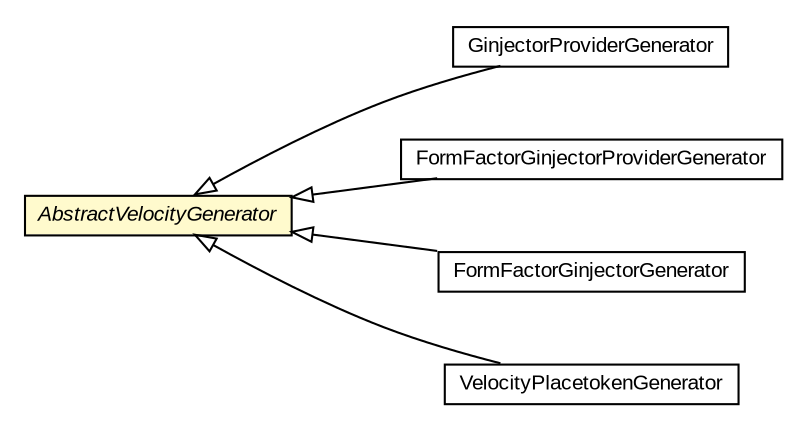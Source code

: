 #!/usr/local/bin/dot
#
# Class diagram 
# Generated by UMLGraph version R5_6-24-gf6e263 (http://www.umlgraph.org/)
#

digraph G {
	edge [fontname="arial",fontsize=10,labelfontname="arial",labelfontsize=10];
	node [fontname="arial",fontsize=10,shape=plaintext];
	nodesep=0.25;
	ranksep=0.5;
	rankdir=LR;
	// com.gwtplatform.mvp.rebind.velocity.AbstractVelocityGenerator
	c102712 [label=<<table title="com.gwtplatform.mvp.rebind.velocity.AbstractVelocityGenerator" border="0" cellborder="1" cellspacing="0" cellpadding="2" port="p" bgcolor="lemonChiffon" href="./AbstractVelocityGenerator.html">
		<tr><td><table border="0" cellspacing="0" cellpadding="1">
<tr><td align="center" balign="center"><font face="arial italic"> AbstractVelocityGenerator </font></td></tr>
		</table></td></tr>
		</table>>, URL="./AbstractVelocityGenerator.html", fontname="arial", fontcolor="black", fontsize=10.0];
	// com.gwtplatform.mvp.rebind.velocity.ginjectors.GinjectorProviderGenerator
	c102713 [label=<<table title="com.gwtplatform.mvp.rebind.velocity.ginjectors.GinjectorProviderGenerator" border="0" cellborder="1" cellspacing="0" cellpadding="2" port="p" href="./ginjectors/GinjectorProviderGenerator.html">
		<tr><td><table border="0" cellspacing="0" cellpadding="1">
<tr><td align="center" balign="center"> GinjectorProviderGenerator </td></tr>
		</table></td></tr>
		</table>>, URL="./ginjectors/GinjectorProviderGenerator.html", fontname="arial", fontcolor="black", fontsize=10.0];
	// com.gwtplatform.mvp.rebind.velocity.ginjectors.FormFactorGinjectorProviderGenerator
	c102714 [label=<<table title="com.gwtplatform.mvp.rebind.velocity.ginjectors.FormFactorGinjectorProviderGenerator" border="0" cellborder="1" cellspacing="0" cellpadding="2" port="p" href="./ginjectors/FormFactorGinjectorProviderGenerator.html">
		<tr><td><table border="0" cellspacing="0" cellpadding="1">
<tr><td align="center" balign="center"> FormFactorGinjectorProviderGenerator </td></tr>
		</table></td></tr>
		</table>>, URL="./ginjectors/FormFactorGinjectorProviderGenerator.html", fontname="arial", fontcolor="black", fontsize=10.0];
	// com.gwtplatform.mvp.rebind.velocity.ginjectors.FormFactorGinjectorGenerator
	c102715 [label=<<table title="com.gwtplatform.mvp.rebind.velocity.ginjectors.FormFactorGinjectorGenerator" border="0" cellborder="1" cellspacing="0" cellpadding="2" port="p" href="./ginjectors/FormFactorGinjectorGenerator.html">
		<tr><td><table border="0" cellspacing="0" cellpadding="1">
<tr><td align="center" balign="center"> FormFactorGinjectorGenerator </td></tr>
		</table></td></tr>
		</table>>, URL="./ginjectors/FormFactorGinjectorGenerator.html", fontname="arial", fontcolor="black", fontsize=10.0];
	// com.gwtplatform.mvp.rebind.velocity.proxy.VelocityPlacetokenGenerator
	c102717 [label=<<table title="com.gwtplatform.mvp.rebind.velocity.proxy.VelocityPlacetokenGenerator" border="0" cellborder="1" cellspacing="0" cellpadding="2" port="p" href="./proxy/VelocityPlacetokenGenerator.html">
		<tr><td><table border="0" cellspacing="0" cellpadding="1">
<tr><td align="center" balign="center"> VelocityPlacetokenGenerator </td></tr>
		</table></td></tr>
		</table>>, URL="./proxy/VelocityPlacetokenGenerator.html", fontname="arial", fontcolor="black", fontsize=10.0];
	//com.gwtplatform.mvp.rebind.velocity.ginjectors.GinjectorProviderGenerator extends com.gwtplatform.mvp.rebind.velocity.AbstractVelocityGenerator
	c102712:p -> c102713:p [dir=back,arrowtail=empty];
	//com.gwtplatform.mvp.rebind.velocity.ginjectors.FormFactorGinjectorProviderGenerator extends com.gwtplatform.mvp.rebind.velocity.AbstractVelocityGenerator
	c102712:p -> c102714:p [dir=back,arrowtail=empty];
	//com.gwtplatform.mvp.rebind.velocity.ginjectors.FormFactorGinjectorGenerator extends com.gwtplatform.mvp.rebind.velocity.AbstractVelocityGenerator
	c102712:p -> c102715:p [dir=back,arrowtail=empty];
	//com.gwtplatform.mvp.rebind.velocity.proxy.VelocityPlacetokenGenerator extends com.gwtplatform.mvp.rebind.velocity.AbstractVelocityGenerator
	c102712:p -> c102717:p [dir=back,arrowtail=empty];
}

